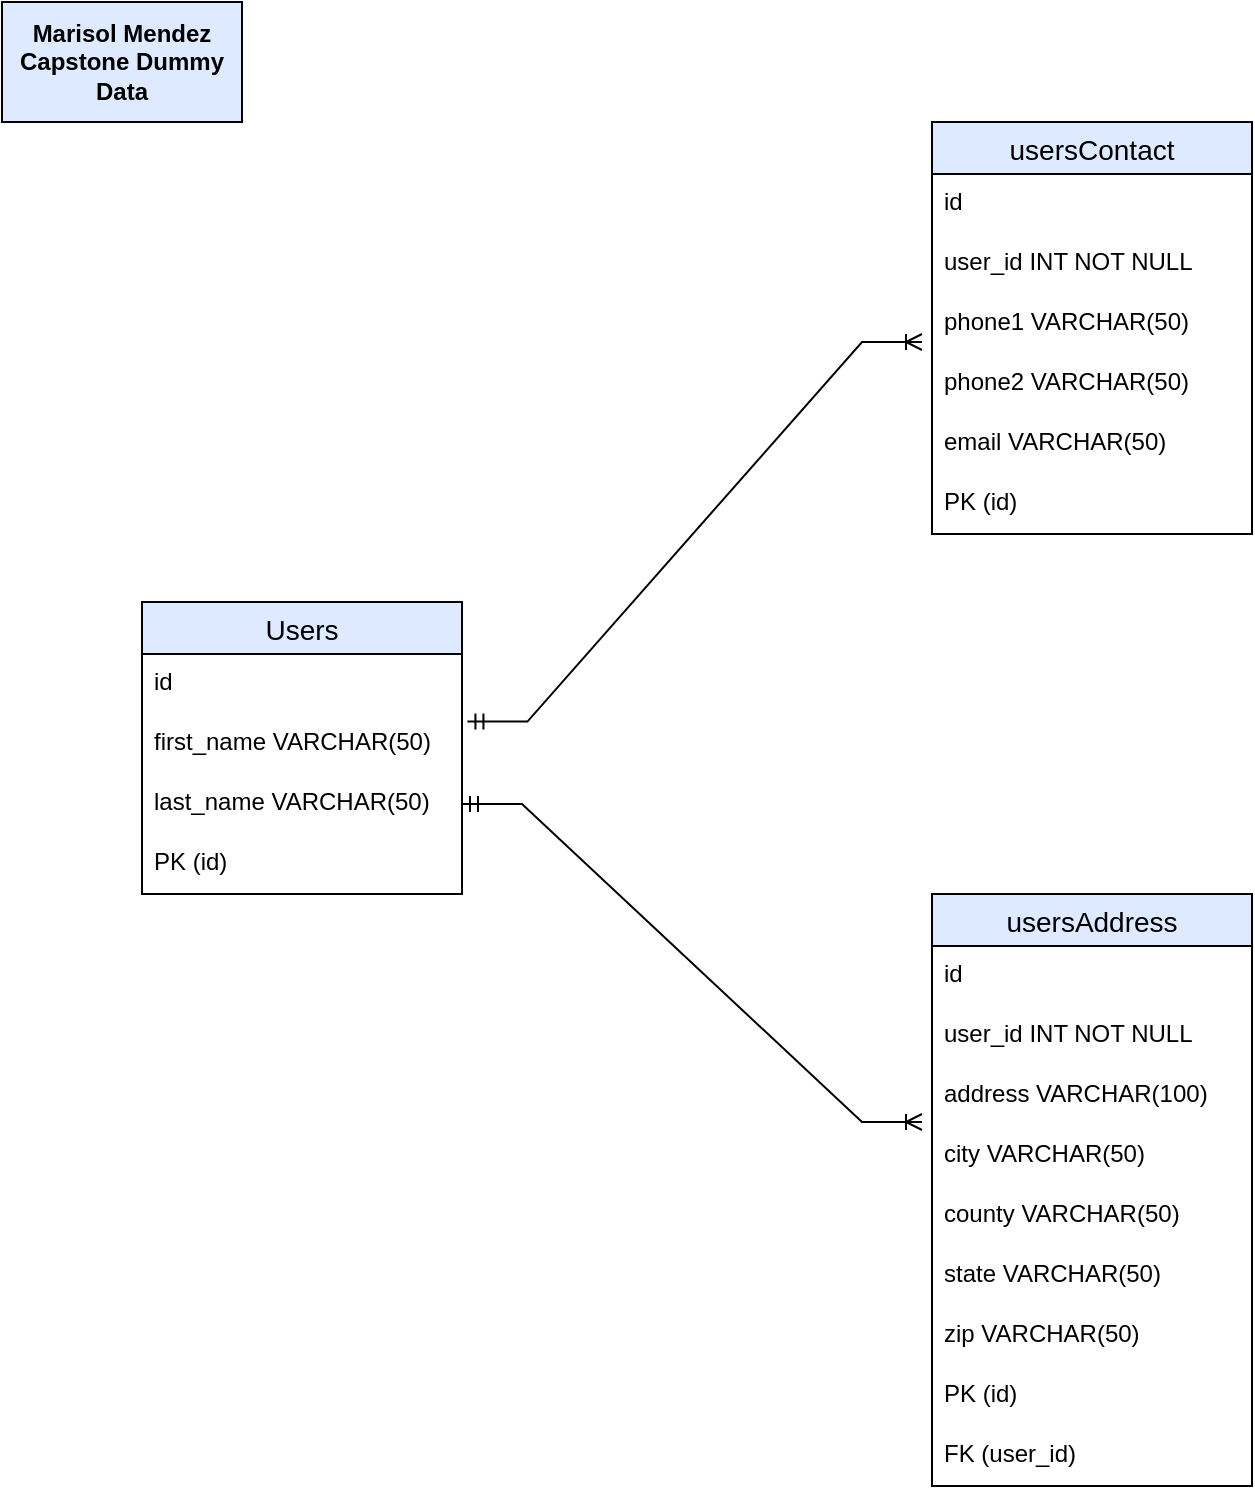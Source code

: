 <mxfile version="20.1.1" type="github">
  <diagram id="C5RBs43oDa-KdzZeNtuy" name="Page-1">
    <mxGraphModel dx="919" dy="660" grid="1" gridSize="10" guides="1" tooltips="1" connect="1" arrows="1" fold="1" page="1" pageScale="1" pageWidth="1169" pageHeight="827" math="0" shadow="0">
      <root>
        <mxCell id="WIyWlLk6GJQsqaUBKTNV-0" />
        <mxCell id="WIyWlLk6GJQsqaUBKTNV-1" parent="WIyWlLk6GJQsqaUBKTNV-0" />
        <mxCell id="xC21TqyFAWv1Ikv52_eE-21" value="Users" style="swimlane;fontStyle=0;childLayout=stackLayout;horizontal=1;startSize=26;horizontalStack=0;resizeParent=1;resizeParentMax=0;resizeLast=0;collapsible=1;marginBottom=0;align=center;fontSize=14;fillColor=#DEEAFF;" vertex="1" parent="WIyWlLk6GJQsqaUBKTNV-1">
          <mxGeometry x="110" y="320" width="160" height="146" as="geometry" />
        </mxCell>
        <mxCell id="xC21TqyFAWv1Ikv52_eE-22" value="id" style="text;strokeColor=none;fillColor=none;spacingLeft=4;spacingRight=4;overflow=hidden;rotatable=0;points=[[0,0.5],[1,0.5]];portConstraint=eastwest;fontSize=12;" vertex="1" parent="xC21TqyFAWv1Ikv52_eE-21">
          <mxGeometry y="26" width="160" height="30" as="geometry" />
        </mxCell>
        <mxCell id="xC21TqyFAWv1Ikv52_eE-23" value="first_name VARCHAR(50)" style="text;strokeColor=none;fillColor=none;spacingLeft=4;spacingRight=4;overflow=hidden;rotatable=0;points=[[0,0.5],[1,0.5]];portConstraint=eastwest;fontSize=12;" vertex="1" parent="xC21TqyFAWv1Ikv52_eE-21">
          <mxGeometry y="56" width="160" height="30" as="geometry" />
        </mxCell>
        <mxCell id="xC21TqyFAWv1Ikv52_eE-25" value="last_name VARCHAR(50)" style="text;strokeColor=none;fillColor=none;spacingLeft=4;spacingRight=4;overflow=hidden;rotatable=0;points=[[0,0.5],[1,0.5]];portConstraint=eastwest;fontSize=12;" vertex="1" parent="xC21TqyFAWv1Ikv52_eE-21">
          <mxGeometry y="86" width="160" height="30" as="geometry" />
        </mxCell>
        <mxCell id="xC21TqyFAWv1Ikv52_eE-24" value="PK (id)" style="text;strokeColor=none;fillColor=none;spacingLeft=4;spacingRight=4;overflow=hidden;rotatable=0;points=[[0,0.5],[1,0.5]];portConstraint=eastwest;fontSize=12;" vertex="1" parent="xC21TqyFAWv1Ikv52_eE-21">
          <mxGeometry y="116" width="160" height="30" as="geometry" />
        </mxCell>
        <mxCell id="xC21TqyFAWv1Ikv52_eE-32" value="usersContact" style="swimlane;fontStyle=0;childLayout=stackLayout;horizontal=1;startSize=26;horizontalStack=0;resizeParent=1;resizeParentMax=0;resizeLast=0;collapsible=1;marginBottom=0;align=center;fontSize=14;fillColor=#DEEAFF;" vertex="1" parent="WIyWlLk6GJQsqaUBKTNV-1">
          <mxGeometry x="505" y="80" width="160" height="206" as="geometry" />
        </mxCell>
        <mxCell id="xC21TqyFAWv1Ikv52_eE-33" value="id" style="text;strokeColor=none;fillColor=none;spacingLeft=4;spacingRight=4;overflow=hidden;rotatable=0;points=[[0,0.5],[1,0.5]];portConstraint=eastwest;fontSize=12;" vertex="1" parent="xC21TqyFAWv1Ikv52_eE-32">
          <mxGeometry y="26" width="160" height="30" as="geometry" />
        </mxCell>
        <mxCell id="xC21TqyFAWv1Ikv52_eE-34" value="user_id INT NOT NULL" style="text;strokeColor=none;fillColor=none;spacingLeft=4;spacingRight=4;overflow=hidden;rotatable=0;points=[[0,0.5],[1,0.5]];portConstraint=eastwest;fontSize=12;" vertex="1" parent="xC21TqyFAWv1Ikv52_eE-32">
          <mxGeometry y="56" width="160" height="30" as="geometry" />
        </mxCell>
        <mxCell id="xC21TqyFAWv1Ikv52_eE-36" value="phone1 VARCHAR(50)" style="text;strokeColor=none;fillColor=none;spacingLeft=4;spacingRight=4;overflow=hidden;rotatable=0;points=[[0,0.5],[1,0.5]];portConstraint=eastwest;fontSize=12;" vertex="1" parent="xC21TqyFAWv1Ikv52_eE-32">
          <mxGeometry y="86" width="160" height="30" as="geometry" />
        </mxCell>
        <mxCell id="xC21TqyFAWv1Ikv52_eE-37" value="phone2 VARCHAR(50)" style="text;strokeColor=none;fillColor=none;spacingLeft=4;spacingRight=4;overflow=hidden;rotatable=0;points=[[0,0.5],[1,0.5]];portConstraint=eastwest;fontSize=12;" vertex="1" parent="xC21TqyFAWv1Ikv52_eE-32">
          <mxGeometry y="116" width="160" height="30" as="geometry" />
        </mxCell>
        <mxCell id="xC21TqyFAWv1Ikv52_eE-35" value="email VARCHAR(50)" style="text;strokeColor=none;fillColor=none;spacingLeft=4;spacingRight=4;overflow=hidden;rotatable=0;points=[[0,0.5],[1,0.5]];portConstraint=eastwest;fontSize=12;" vertex="1" parent="xC21TqyFAWv1Ikv52_eE-32">
          <mxGeometry y="146" width="160" height="30" as="geometry" />
        </mxCell>
        <mxCell id="xC21TqyFAWv1Ikv52_eE-38" value="PK (id)" style="text;strokeColor=none;fillColor=none;spacingLeft=4;spacingRight=4;overflow=hidden;rotatable=0;points=[[0,0.5],[1,0.5]];portConstraint=eastwest;fontSize=12;" vertex="1" parent="xC21TqyFAWv1Ikv52_eE-32">
          <mxGeometry y="176" width="160" height="30" as="geometry" />
        </mxCell>
        <mxCell id="xC21TqyFAWv1Ikv52_eE-39" value="usersAddress" style="swimlane;fontStyle=0;childLayout=stackLayout;horizontal=1;startSize=26;horizontalStack=0;resizeParent=1;resizeParentMax=0;resizeLast=0;collapsible=1;marginBottom=0;align=center;fontSize=14;fillColor=#DEEAFF;" vertex="1" parent="WIyWlLk6GJQsqaUBKTNV-1">
          <mxGeometry x="505" y="466" width="160" height="296" as="geometry" />
        </mxCell>
        <mxCell id="xC21TqyFAWv1Ikv52_eE-40" value="id" style="text;strokeColor=none;fillColor=none;spacingLeft=4;spacingRight=4;overflow=hidden;rotatable=0;points=[[0,0.5],[1,0.5]];portConstraint=eastwest;fontSize=12;" vertex="1" parent="xC21TqyFAWv1Ikv52_eE-39">
          <mxGeometry y="26" width="160" height="30" as="geometry" />
        </mxCell>
        <mxCell id="xC21TqyFAWv1Ikv52_eE-43" value="user_id INT NOT NULL" style="text;strokeColor=none;fillColor=none;spacingLeft=4;spacingRight=4;overflow=hidden;rotatable=0;points=[[0,0.5],[1,0.5]];portConstraint=eastwest;fontSize=12;" vertex="1" parent="xC21TqyFAWv1Ikv52_eE-39">
          <mxGeometry y="56" width="160" height="30" as="geometry" />
        </mxCell>
        <mxCell id="xC21TqyFAWv1Ikv52_eE-41" value="address VARCHAR(100)" style="text;strokeColor=none;fillColor=none;spacingLeft=4;spacingRight=4;overflow=hidden;rotatable=0;points=[[0,0.5],[1,0.5]];portConstraint=eastwest;fontSize=12;" vertex="1" parent="xC21TqyFAWv1Ikv52_eE-39">
          <mxGeometry y="86" width="160" height="30" as="geometry" />
        </mxCell>
        <mxCell id="xC21TqyFAWv1Ikv52_eE-46" value="city VARCHAR(50)" style="text;strokeColor=none;fillColor=none;spacingLeft=4;spacingRight=4;overflow=hidden;rotatable=0;points=[[0,0.5],[1,0.5]];portConstraint=eastwest;fontSize=12;" vertex="1" parent="xC21TqyFAWv1Ikv52_eE-39">
          <mxGeometry y="116" width="160" height="30" as="geometry" />
        </mxCell>
        <mxCell id="xC21TqyFAWv1Ikv52_eE-47" value="county VARCHAR(50)" style="text;strokeColor=none;fillColor=none;spacingLeft=4;spacingRight=4;overflow=hidden;rotatable=0;points=[[0,0.5],[1,0.5]];portConstraint=eastwest;fontSize=12;" vertex="1" parent="xC21TqyFAWv1Ikv52_eE-39">
          <mxGeometry y="146" width="160" height="30" as="geometry" />
        </mxCell>
        <mxCell id="xC21TqyFAWv1Ikv52_eE-48" value="state VARCHAR(50)" style="text;strokeColor=none;fillColor=none;spacingLeft=4;spacingRight=4;overflow=hidden;rotatable=0;points=[[0,0.5],[1,0.5]];portConstraint=eastwest;fontSize=12;" vertex="1" parent="xC21TqyFAWv1Ikv52_eE-39">
          <mxGeometry y="176" width="160" height="30" as="geometry" />
        </mxCell>
        <mxCell id="xC21TqyFAWv1Ikv52_eE-45" value="zip VARCHAR(50)" style="text;strokeColor=none;fillColor=none;spacingLeft=4;spacingRight=4;overflow=hidden;rotatable=0;points=[[0,0.5],[1,0.5]];portConstraint=eastwest;fontSize=12;" vertex="1" parent="xC21TqyFAWv1Ikv52_eE-39">
          <mxGeometry y="206" width="160" height="30" as="geometry" />
        </mxCell>
        <mxCell id="xC21TqyFAWv1Ikv52_eE-44" value="PK (id)" style="text;strokeColor=none;fillColor=none;spacingLeft=4;spacingRight=4;overflow=hidden;rotatable=0;points=[[0,0.5],[1,0.5]];portConstraint=eastwest;fontSize=12;" vertex="1" parent="xC21TqyFAWv1Ikv52_eE-39">
          <mxGeometry y="236" width="160" height="30" as="geometry" />
        </mxCell>
        <mxCell id="xC21TqyFAWv1Ikv52_eE-42" value="FK (user_id)" style="text;strokeColor=none;fillColor=none;spacingLeft=4;spacingRight=4;overflow=hidden;rotatable=0;points=[[0,0.5],[1,0.5]];portConstraint=eastwest;fontSize=12;" vertex="1" parent="xC21TqyFAWv1Ikv52_eE-39">
          <mxGeometry y="266" width="160" height="30" as="geometry" />
        </mxCell>
        <mxCell id="xC21TqyFAWv1Ikv52_eE-49" value="" style="edgeStyle=entityRelationEdgeStyle;fontSize=12;html=1;endArrow=ERoneToMany;startArrow=ERmandOne;rounded=0;exitX=1.017;exitY=0.126;exitDx=0;exitDy=0;exitPerimeter=0;" edge="1" parent="WIyWlLk6GJQsqaUBKTNV-1" source="xC21TqyFAWv1Ikv52_eE-23">
          <mxGeometry width="100" height="100" relative="1" as="geometry">
            <mxPoint x="280" y="382" as="sourcePoint" />
            <mxPoint x="500" y="190" as="targetPoint" />
          </mxGeometry>
        </mxCell>
        <mxCell id="xC21TqyFAWv1Ikv52_eE-50" value="" style="edgeStyle=entityRelationEdgeStyle;fontSize=12;html=1;endArrow=ERoneToMany;startArrow=ERmandOne;rounded=0;exitX=1;exitY=0.5;exitDx=0;exitDy=0;" edge="1" parent="WIyWlLk6GJQsqaUBKTNV-1" source="xC21TqyFAWv1Ikv52_eE-25">
          <mxGeometry width="100" height="100" relative="1" as="geometry">
            <mxPoint x="380" y="420" as="sourcePoint" />
            <mxPoint x="500" y="580" as="targetPoint" />
          </mxGeometry>
        </mxCell>
        <mxCell id="xC21TqyFAWv1Ikv52_eE-52" value="Marisol Mendez&lt;br&gt;Capstone Dummy Data" style="rounded=0;whiteSpace=wrap;html=1;fillColor=#DEEAFF;fontStyle=1" vertex="1" parent="WIyWlLk6GJQsqaUBKTNV-1">
          <mxGeometry x="40" y="20" width="120" height="60" as="geometry" />
        </mxCell>
      </root>
    </mxGraphModel>
  </diagram>
</mxfile>
